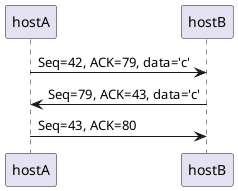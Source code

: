 @startuml

participant hostA as a
participant hostB as b

a ->b: Seq=42, ACK=79, data='c'
b ->a: Seq=79, ACK=43, data='c'
a ->b: Seq=43, ACK=80

@enduml